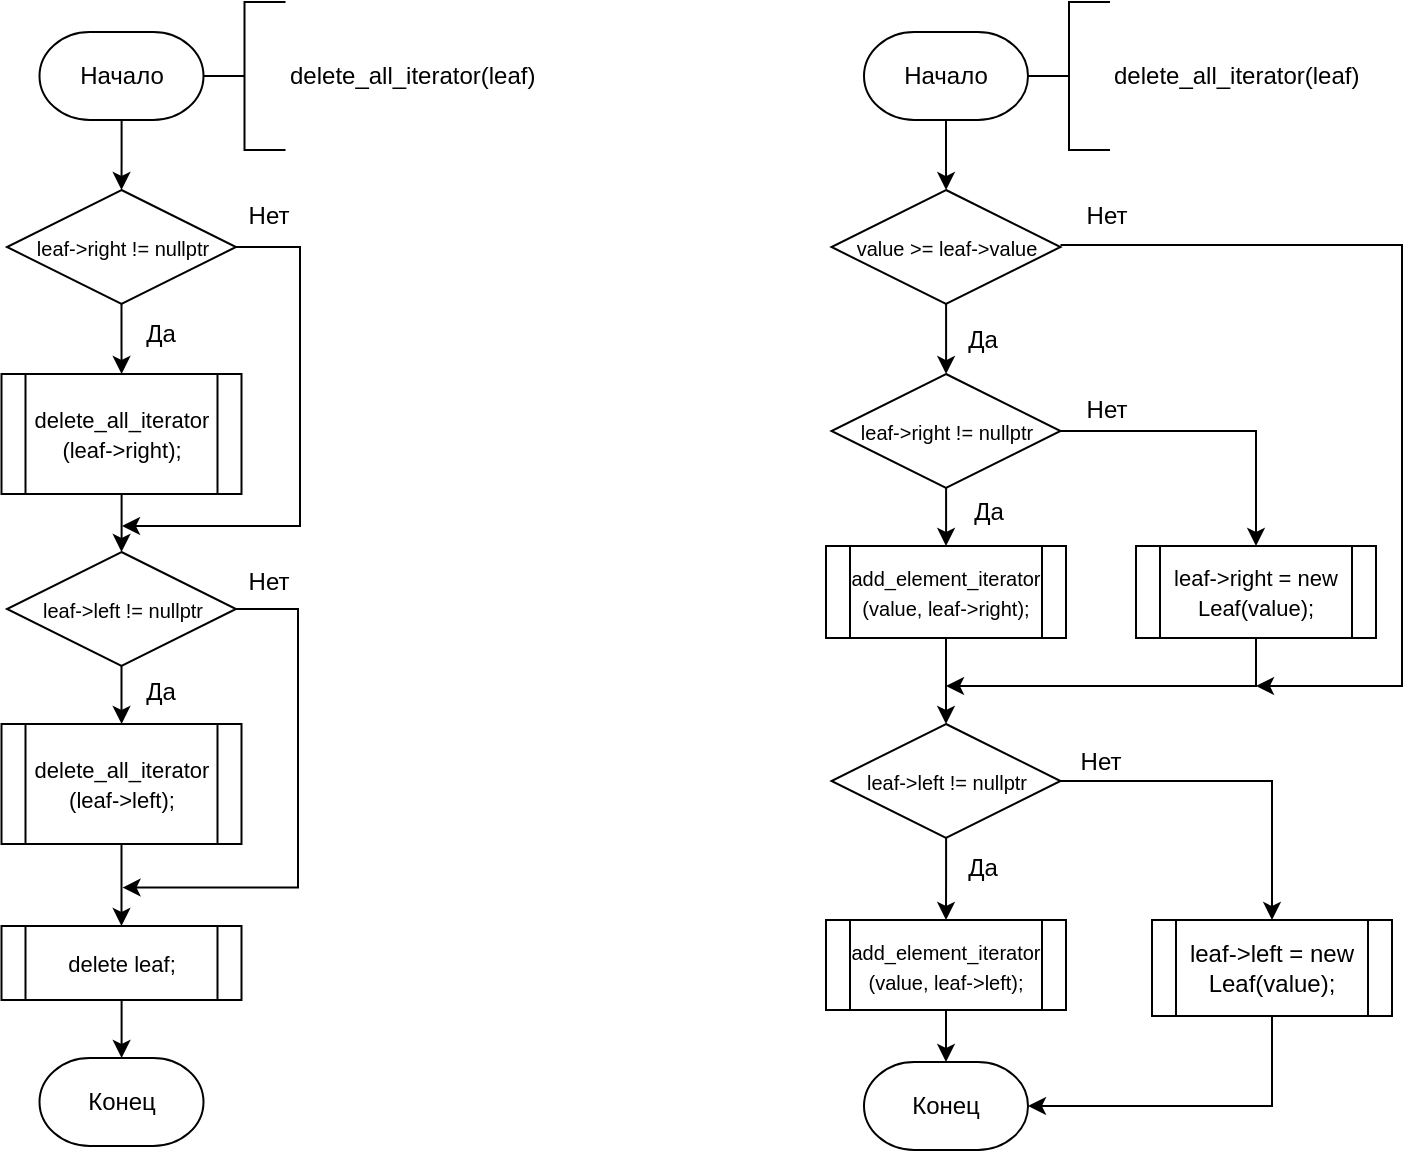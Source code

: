 <mxfile version="13.7.3" type="github">
  <diagram id="bMAKh1SzgdeprP3av_3o" name="Page-1">
    <mxGraphModel dx="1038" dy="580" grid="0" gridSize="10" guides="1" tooltips="1" connect="1" arrows="1" fold="1" page="1" pageScale="1" pageWidth="827" pageHeight="1169" math="0" shadow="0">
      <root>
        <mxCell id="0" />
        <mxCell id="1" parent="0" />
        <mxCell id="DFqQZsUnRYklmzMeklKA-6" value="" style="edgeStyle=orthogonalEdgeStyle;rounded=0;orthogonalLoop=1;jettySize=auto;html=1;" parent="1" source="DFqQZsUnRYklmzMeklKA-4" target="DFqQZsUnRYklmzMeklKA-5" edge="1">
          <mxGeometry relative="1" as="geometry" />
        </mxCell>
        <mxCell id="DFqQZsUnRYklmzMeklKA-4" value="Начало" style="strokeWidth=1;html=1;shape=mxgraph.flowchart.terminator;whiteSpace=wrap;" parent="1" vertex="1">
          <mxGeometry x="161.75" y="67" width="82" height="44" as="geometry" />
        </mxCell>
        <mxCell id="DFqQZsUnRYklmzMeklKA-11" value="" style="edgeStyle=orthogonalEdgeStyle;rounded=0;orthogonalLoop=1;jettySize=auto;html=1;" parent="1" source="DFqQZsUnRYklmzMeklKA-5" target="DFqQZsUnRYklmzMeklKA-10" edge="1">
          <mxGeometry relative="1" as="geometry" />
        </mxCell>
        <mxCell id="DFqQZsUnRYklmzMeklKA-18" style="edgeStyle=orthogonalEdgeStyle;rounded=0;orthogonalLoop=1;jettySize=auto;html=1;exitX=1;exitY=0.5;exitDx=0;exitDy=0;" parent="1" edge="1">
          <mxGeometry relative="1" as="geometry">
            <mxPoint x="203" y="314" as="targetPoint" />
            <mxPoint x="258.0" y="174.5" as="sourcePoint" />
            <Array as="points">
              <mxPoint x="292" y="174" />
              <mxPoint x="292" y="314" />
            </Array>
          </mxGeometry>
        </mxCell>
        <mxCell id="DFqQZsUnRYklmzMeklKA-5" value="&lt;font style=&quot;font-size: 10px&quot;&gt;leaf-&amp;gt;right != nullptr&lt;/font&gt;" style="rhombus;whiteSpace=wrap;html=1;strokeWidth=1;" parent="1" vertex="1">
          <mxGeometry x="145.5" y="146" width="114.5" height="57" as="geometry" />
        </mxCell>
        <mxCell id="DFqQZsUnRYklmzMeklKA-9" value="Конец" style="strokeWidth=1;html=1;shape=mxgraph.flowchart.terminator;whiteSpace=wrap;" parent="1" vertex="1">
          <mxGeometry x="161.75" y="580" width="82" height="44" as="geometry" />
        </mxCell>
        <mxCell id="DFqQZsUnRYklmzMeklKA-14" value="" style="edgeStyle=orthogonalEdgeStyle;rounded=0;orthogonalLoop=1;jettySize=auto;html=1;" parent="1" source="DFqQZsUnRYklmzMeklKA-10" target="DFqQZsUnRYklmzMeklKA-13" edge="1">
          <mxGeometry relative="1" as="geometry" />
        </mxCell>
        <mxCell id="DFqQZsUnRYklmzMeklKA-10" value="&lt;font style=&quot;font-size: 11px&quot;&gt;delete_all_iterator&lt;br&gt;(leaf-&amp;gt;right);&lt;/font&gt;" style="shape=process;whiteSpace=wrap;html=1;backgroundOutline=1;strokeWidth=1;" parent="1" vertex="1">
          <mxGeometry x="142.75" y="238" width="120" height="60" as="geometry" />
        </mxCell>
        <mxCell id="DFqQZsUnRYklmzMeklKA-12" value="Да" style="text;html=1;align=center;verticalAlign=middle;resizable=0;points=[];autosize=1;" parent="1" vertex="1">
          <mxGeometry x="209" y="209" width="25" height="18" as="geometry" />
        </mxCell>
        <mxCell id="DFqQZsUnRYklmzMeklKA-16" value="" style="edgeStyle=orthogonalEdgeStyle;rounded=0;orthogonalLoop=1;jettySize=auto;html=1;" parent="1" source="DFqQZsUnRYklmzMeklKA-13" target="DFqQZsUnRYklmzMeklKA-15" edge="1">
          <mxGeometry relative="1" as="geometry" />
        </mxCell>
        <mxCell id="DFqQZsUnRYklmzMeklKA-23" style="edgeStyle=orthogonalEdgeStyle;rounded=0;orthogonalLoop=1;jettySize=auto;html=1;exitX=1;exitY=0.5;exitDx=0;exitDy=0;" parent="1" edge="1">
          <mxGeometry relative="1" as="geometry">
            <mxPoint x="203.276" y="494.759" as="targetPoint" />
            <mxPoint x="259.0" y="355.5" as="sourcePoint" />
            <Array as="points">
              <mxPoint x="291" y="356" />
              <mxPoint x="291" y="495" />
            </Array>
          </mxGeometry>
        </mxCell>
        <mxCell id="DFqQZsUnRYklmzMeklKA-13" value="&lt;font style=&quot;font-size: 10px&quot;&gt;leaf-&amp;gt;left != nullptr&lt;/font&gt;" style="rhombus;whiteSpace=wrap;html=1;strokeWidth=1;" parent="1" vertex="1">
          <mxGeometry x="145.5" y="327" width="114.5" height="57" as="geometry" />
        </mxCell>
        <mxCell id="DFqQZsUnRYklmzMeklKA-21" value="" style="edgeStyle=orthogonalEdgeStyle;rounded=0;orthogonalLoop=1;jettySize=auto;html=1;" parent="1" source="DFqQZsUnRYklmzMeklKA-15" target="DFqQZsUnRYklmzMeklKA-20" edge="1">
          <mxGeometry relative="1" as="geometry" />
        </mxCell>
        <mxCell id="DFqQZsUnRYklmzMeklKA-15" value="&lt;font style=&quot;font-size: 11px&quot;&gt;delete_all_iterator&lt;br&gt;(leaf-&amp;gt;left);&lt;/font&gt;" style="shape=process;whiteSpace=wrap;html=1;backgroundOutline=1;strokeWidth=1;" parent="1" vertex="1">
          <mxGeometry x="142.75" y="413" width="120" height="60" as="geometry" />
        </mxCell>
        <mxCell id="DFqQZsUnRYklmzMeklKA-17" value="Да" style="text;html=1;align=center;verticalAlign=middle;resizable=0;points=[];autosize=1;" parent="1" vertex="1">
          <mxGeometry x="209" y="388" width="25" height="18" as="geometry" />
        </mxCell>
        <mxCell id="DFqQZsUnRYklmzMeklKA-19" value="Нет" style="text;html=1;align=center;verticalAlign=middle;resizable=0;points=[];autosize=1;" parent="1" vertex="1">
          <mxGeometry x="260" y="150" width="31" height="18" as="geometry" />
        </mxCell>
        <mxCell id="DFqQZsUnRYklmzMeklKA-25" value="" style="edgeStyle=orthogonalEdgeStyle;rounded=0;orthogonalLoop=1;jettySize=auto;html=1;" parent="1" source="DFqQZsUnRYklmzMeklKA-20" target="DFqQZsUnRYklmzMeklKA-9" edge="1">
          <mxGeometry relative="1" as="geometry" />
        </mxCell>
        <mxCell id="DFqQZsUnRYklmzMeklKA-20" value="&lt;font style=&quot;font-size: 11px&quot;&gt;delete leaf;&lt;/font&gt;" style="shape=process;whiteSpace=wrap;html=1;backgroundOutline=1;strokeWidth=1;" parent="1" vertex="1">
          <mxGeometry x="142.75" y="514" width="120" height="37" as="geometry" />
        </mxCell>
        <mxCell id="DFqQZsUnRYklmzMeklKA-24" value="Нет" style="text;html=1;align=center;verticalAlign=middle;resizable=0;points=[];autosize=1;" parent="1" vertex="1">
          <mxGeometry x="260" y="333" width="31" height="18" as="geometry" />
        </mxCell>
        <mxCell id="DFqQZsUnRYklmzMeklKA-26" value="delete_all_iterator(leaf)" style="strokeWidth=1;html=1;shape=mxgraph.flowchart.annotation_2;align=left;labelPosition=right;pointerEvents=1;" parent="1" vertex="1">
          <mxGeometry x="243.75" y="52" width="41" height="74" as="geometry" />
        </mxCell>
        <mxCell id="2G2Jk9yeAb4WGQCSNfQ2-4" value="" style="edgeStyle=orthogonalEdgeStyle;rounded=0;orthogonalLoop=1;jettySize=auto;html=1;" edge="1" parent="1" source="2G2Jk9yeAb4WGQCSNfQ2-1" target="2G2Jk9yeAb4WGQCSNfQ2-3">
          <mxGeometry relative="1" as="geometry" />
        </mxCell>
        <mxCell id="2G2Jk9yeAb4WGQCSNfQ2-1" value="Начало" style="strokeWidth=1;html=1;shape=mxgraph.flowchart.terminator;whiteSpace=wrap;" vertex="1" parent="1">
          <mxGeometry x="574" y="67" width="82" height="44" as="geometry" />
        </mxCell>
        <mxCell id="2G2Jk9yeAb4WGQCSNfQ2-2" value="delete_all_iterator(leaf)" style="strokeWidth=1;html=1;shape=mxgraph.flowchart.annotation_2;align=left;labelPosition=right;pointerEvents=1;" vertex="1" parent="1">
          <mxGeometry x="656" y="52" width="41" height="74" as="geometry" />
        </mxCell>
        <mxCell id="2G2Jk9yeAb4WGQCSNfQ2-6" value="" style="edgeStyle=orthogonalEdgeStyle;rounded=0;orthogonalLoop=1;jettySize=auto;html=1;" edge="1" parent="1" source="2G2Jk9yeAb4WGQCSNfQ2-3" target="2G2Jk9yeAb4WGQCSNfQ2-5">
          <mxGeometry relative="1" as="geometry" />
        </mxCell>
        <mxCell id="2G2Jk9yeAb4WGQCSNfQ2-18" style="edgeStyle=orthogonalEdgeStyle;rounded=0;orthogonalLoop=1;jettySize=auto;html=1;exitX=1;exitY=0.5;exitDx=0;exitDy=0;" edge="1" parent="1">
          <mxGeometry relative="1" as="geometry">
            <mxPoint x="770" y="394" as="targetPoint" />
            <mxPoint x="672.25" y="173.5" as="sourcePoint" />
            <Array as="points">
              <mxPoint x="843" y="173" />
              <mxPoint x="843" y="394" />
            </Array>
          </mxGeometry>
        </mxCell>
        <mxCell id="2G2Jk9yeAb4WGQCSNfQ2-3" value="&lt;font style=&quot;font-size: 10px&quot;&gt;value &amp;gt;= leaf-&amp;gt;value&lt;/font&gt;" style="rhombus;whiteSpace=wrap;html=1;strokeWidth=1;" vertex="1" parent="1">
          <mxGeometry x="557.75" y="146" width="114.5" height="57" as="geometry" />
        </mxCell>
        <mxCell id="2G2Jk9yeAb4WGQCSNfQ2-8" value="" style="edgeStyle=orthogonalEdgeStyle;rounded=0;orthogonalLoop=1;jettySize=auto;html=1;" edge="1" parent="1" source="2G2Jk9yeAb4WGQCSNfQ2-5" target="2G2Jk9yeAb4WGQCSNfQ2-7">
          <mxGeometry relative="1" as="geometry" />
        </mxCell>
        <mxCell id="2G2Jk9yeAb4WGQCSNfQ2-10" value="" style="edgeStyle=orthogonalEdgeStyle;rounded=0;orthogonalLoop=1;jettySize=auto;html=1;" edge="1" parent="1" source="2G2Jk9yeAb4WGQCSNfQ2-5" target="2G2Jk9yeAb4WGQCSNfQ2-9">
          <mxGeometry relative="1" as="geometry" />
        </mxCell>
        <mxCell id="2G2Jk9yeAb4WGQCSNfQ2-5" value="&lt;font style=&quot;font-size: 10px&quot;&gt;leaf-&amp;gt;right != nullptr&lt;/font&gt;" style="rhombus;whiteSpace=wrap;html=1;strokeWidth=1;" vertex="1" parent="1">
          <mxGeometry x="557.75" y="238" width="114.5" height="57" as="geometry" />
        </mxCell>
        <mxCell id="2G2Jk9yeAb4WGQCSNfQ2-12" style="edgeStyle=orthogonalEdgeStyle;rounded=0;orthogonalLoop=1;jettySize=auto;html=1;exitX=0.5;exitY=1;exitDx=0;exitDy=0;entryX=0.5;entryY=0;entryDx=0;entryDy=0;" edge="1" parent="1" source="2G2Jk9yeAb4WGQCSNfQ2-7" target="2G2Jk9yeAb4WGQCSNfQ2-11">
          <mxGeometry relative="1" as="geometry" />
        </mxCell>
        <mxCell id="2G2Jk9yeAb4WGQCSNfQ2-7" value="&lt;font style=&quot;font-size: 10px&quot;&gt;add_element_iterator&lt;br&gt;(value, leaf-&amp;gt;right);&lt;/font&gt;" style="shape=process;whiteSpace=wrap;html=1;backgroundOutline=1;strokeWidth=1;" vertex="1" parent="1">
          <mxGeometry x="555" y="324" width="120" height="46" as="geometry" />
        </mxCell>
        <mxCell id="2G2Jk9yeAb4WGQCSNfQ2-24" style="edgeStyle=orthogonalEdgeStyle;rounded=0;orthogonalLoop=1;jettySize=auto;html=1;exitX=0.5;exitY=1;exitDx=0;exitDy=0;" edge="1" parent="1" source="2G2Jk9yeAb4WGQCSNfQ2-9">
          <mxGeometry relative="1" as="geometry">
            <mxPoint x="615" y="394" as="targetPoint" />
            <Array as="points">
              <mxPoint x="770" y="394" />
            </Array>
          </mxGeometry>
        </mxCell>
        <mxCell id="2G2Jk9yeAb4WGQCSNfQ2-9" value="&lt;font style=&quot;font-size: 11px&quot;&gt;leaf-&amp;gt;right = new Leaf(value);&lt;/font&gt;" style="shape=process;whiteSpace=wrap;html=1;backgroundOutline=1;strokeWidth=1;" vertex="1" parent="1">
          <mxGeometry x="710" y="324" width="120" height="46" as="geometry" />
        </mxCell>
        <mxCell id="2G2Jk9yeAb4WGQCSNfQ2-26" value="" style="edgeStyle=orthogonalEdgeStyle;rounded=0;orthogonalLoop=1;jettySize=auto;html=1;" edge="1" parent="1" source="2G2Jk9yeAb4WGQCSNfQ2-11" target="2G2Jk9yeAb4WGQCSNfQ2-25">
          <mxGeometry relative="1" as="geometry" />
        </mxCell>
        <mxCell id="2G2Jk9yeAb4WGQCSNfQ2-28" value="" style="edgeStyle=orthogonalEdgeStyle;rounded=0;orthogonalLoop=1;jettySize=auto;html=1;" edge="1" parent="1" source="2G2Jk9yeAb4WGQCSNfQ2-11" target="2G2Jk9yeAb4WGQCSNfQ2-27">
          <mxGeometry relative="1" as="geometry" />
        </mxCell>
        <mxCell id="2G2Jk9yeAb4WGQCSNfQ2-11" value="&lt;font style=&quot;font-size: 10px&quot;&gt;leaf-&amp;gt;left != nullptr&lt;/font&gt;" style="rhombus;whiteSpace=wrap;html=1;strokeWidth=1;" vertex="1" parent="1">
          <mxGeometry x="557.75" y="413" width="114.5" height="57" as="geometry" />
        </mxCell>
        <mxCell id="2G2Jk9yeAb4WGQCSNfQ2-13" value="Да" style="text;html=1;align=center;verticalAlign=middle;resizable=0;points=[];autosize=1;" vertex="1" parent="1">
          <mxGeometry x="623" y="298" width="25" height="18" as="geometry" />
        </mxCell>
        <mxCell id="2G2Jk9yeAb4WGQCSNfQ2-14" value="Нет" style="text;html=1;align=center;verticalAlign=middle;resizable=0;points=[];autosize=1;" vertex="1" parent="1">
          <mxGeometry x="679" y="247" width="31" height="18" as="geometry" />
        </mxCell>
        <mxCell id="2G2Jk9yeAb4WGQCSNfQ2-15" value="Да" style="text;html=1;align=center;verticalAlign=middle;resizable=0;points=[];autosize=1;" vertex="1" parent="1">
          <mxGeometry x="620" y="212" width="25" height="18" as="geometry" />
        </mxCell>
        <mxCell id="2G2Jk9yeAb4WGQCSNfQ2-20" value="Нет" style="text;html=1;align=center;verticalAlign=middle;resizable=0;points=[];autosize=1;" vertex="1" parent="1">
          <mxGeometry x="679" y="150" width="31" height="18" as="geometry" />
        </mxCell>
        <mxCell id="2G2Jk9yeAb4WGQCSNfQ2-30" value="" style="edgeStyle=orthogonalEdgeStyle;rounded=0;orthogonalLoop=1;jettySize=auto;html=1;" edge="1" parent="1" source="2G2Jk9yeAb4WGQCSNfQ2-25" target="2G2Jk9yeAb4WGQCSNfQ2-29">
          <mxGeometry relative="1" as="geometry" />
        </mxCell>
        <mxCell id="2G2Jk9yeAb4WGQCSNfQ2-25" value="&lt;font style=&quot;font-size: 10px&quot;&gt;add_element_iterator&lt;br&gt;(value, leaf-&amp;gt;left);&lt;/font&gt;" style="shape=process;whiteSpace=wrap;html=1;backgroundOutline=1;strokeWidth=1;" vertex="1" parent="1">
          <mxGeometry x="555" y="511" width="120" height="45" as="geometry" />
        </mxCell>
        <mxCell id="2G2Jk9yeAb4WGQCSNfQ2-31" style="edgeStyle=orthogonalEdgeStyle;rounded=0;orthogonalLoop=1;jettySize=auto;html=1;exitX=0.5;exitY=1;exitDx=0;exitDy=0;entryX=1;entryY=0.5;entryDx=0;entryDy=0;entryPerimeter=0;" edge="1" parent="1" source="2G2Jk9yeAb4WGQCSNfQ2-27" target="2G2Jk9yeAb4WGQCSNfQ2-29">
          <mxGeometry relative="1" as="geometry" />
        </mxCell>
        <mxCell id="2G2Jk9yeAb4WGQCSNfQ2-27" value="leaf-&amp;gt;left = new Leaf(value);" style="shape=process;whiteSpace=wrap;html=1;backgroundOutline=1;strokeWidth=1;" vertex="1" parent="1">
          <mxGeometry x="718" y="511" width="120" height="48" as="geometry" />
        </mxCell>
        <mxCell id="2G2Jk9yeAb4WGQCSNfQ2-29" value="Конец" style="strokeWidth=1;html=1;shape=mxgraph.flowchart.terminator;whiteSpace=wrap;" vertex="1" parent="1">
          <mxGeometry x="574" y="582" width="82" height="44" as="geometry" />
        </mxCell>
        <mxCell id="2G2Jk9yeAb4WGQCSNfQ2-32" value="Да" style="text;html=1;align=center;verticalAlign=middle;resizable=0;points=[];autosize=1;" vertex="1" parent="1">
          <mxGeometry x="620" y="476" width="25" height="18" as="geometry" />
        </mxCell>
        <mxCell id="2G2Jk9yeAb4WGQCSNfQ2-33" value="Нет" style="text;html=1;align=center;verticalAlign=middle;resizable=0;points=[];autosize=1;" vertex="1" parent="1">
          <mxGeometry x="676" y="423" width="31" height="18" as="geometry" />
        </mxCell>
      </root>
    </mxGraphModel>
  </diagram>
</mxfile>
